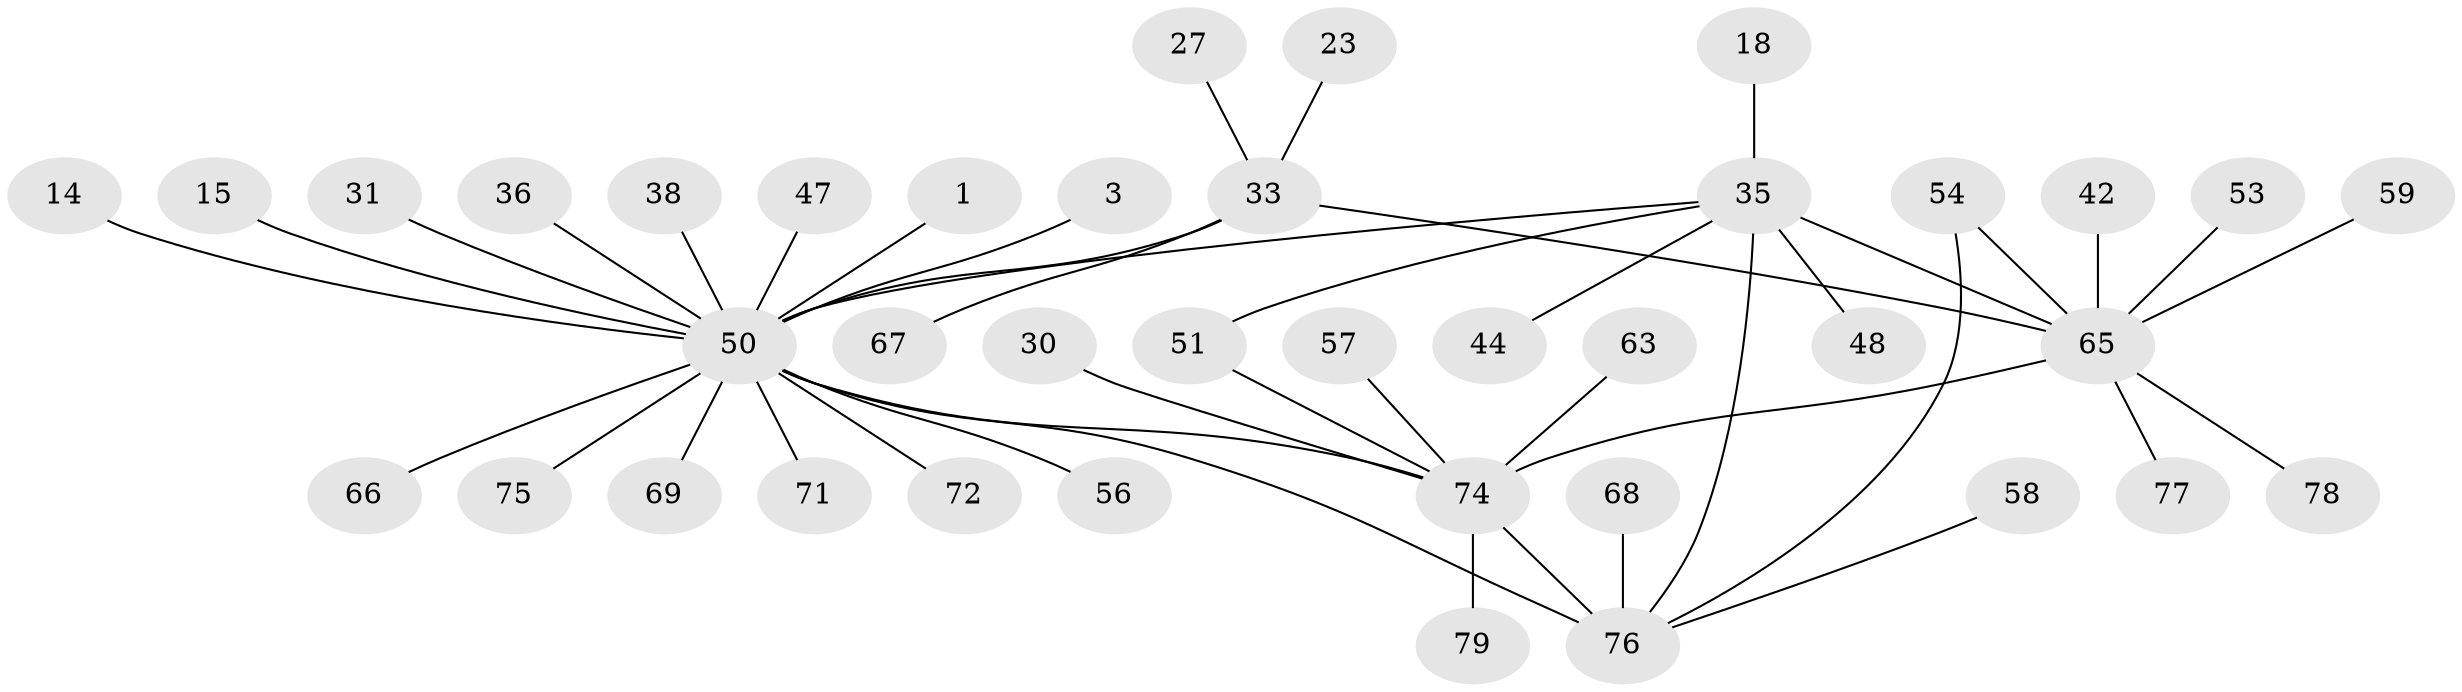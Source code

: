 // original degree distribution, {1: 0.4810126582278481, 18: 0.012658227848101266, 5: 0.05063291139240506, 6: 0.02531645569620253, 12: 0.012658227848101266, 2: 0.20253164556962025, 7: 0.05063291139240506, 8: 0.012658227848101266, 16: 0.012658227848101266, 3: 0.0759493670886076, 4: 0.06329113924050633}
// Generated by graph-tools (version 1.1) at 2025/48/03/09/25 04:48:19]
// undirected, 39 vertices, 44 edges
graph export_dot {
graph [start="1"]
  node [color=gray90,style=filled];
  1;
  3;
  14;
  15;
  18;
  23;
  27;
  30;
  31;
  33 [super="+9+4+21+12"];
  35 [super="+5+10"];
  36 [super="+24"];
  38;
  42;
  44;
  47;
  48;
  50 [super="+29+2+41"];
  51;
  53;
  54;
  56;
  57;
  58;
  59;
  63;
  65 [super="+39+13+20"];
  66;
  67;
  68;
  69;
  71;
  72;
  74 [super="+73+49+37+52"];
  75;
  76 [super="+60+70"];
  77;
  78;
  79;
  1 -- 50;
  3 -- 50;
  14 -- 50;
  15 -- 50 [weight=3];
  18 -- 35;
  23 -- 33;
  27 -- 33;
  30 -- 74;
  31 -- 50;
  33 -- 50 [weight=4];
  33 -- 67;
  33 -- 65;
  35 -- 48;
  35 -- 76 [weight=4];
  35 -- 44;
  35 -- 50 [weight=5];
  35 -- 51;
  35 -- 65 [weight=3];
  36 -- 50;
  38 -- 50;
  42 -- 65;
  47 -- 50;
  50 -- 69;
  50 -- 71;
  50 -- 72;
  50 -- 75;
  50 -- 66;
  50 -- 56;
  50 -- 76 [weight=4];
  50 -- 74 [weight=4];
  51 -- 74;
  53 -- 65;
  54 -- 76;
  54 -- 65;
  57 -- 74;
  58 -- 76;
  59 -- 65;
  63 -- 74;
  65 -- 74 [weight=4];
  65 -- 77;
  65 -- 78;
  68 -- 76;
  74 -- 79;
  74 -- 76 [weight=3];
}
